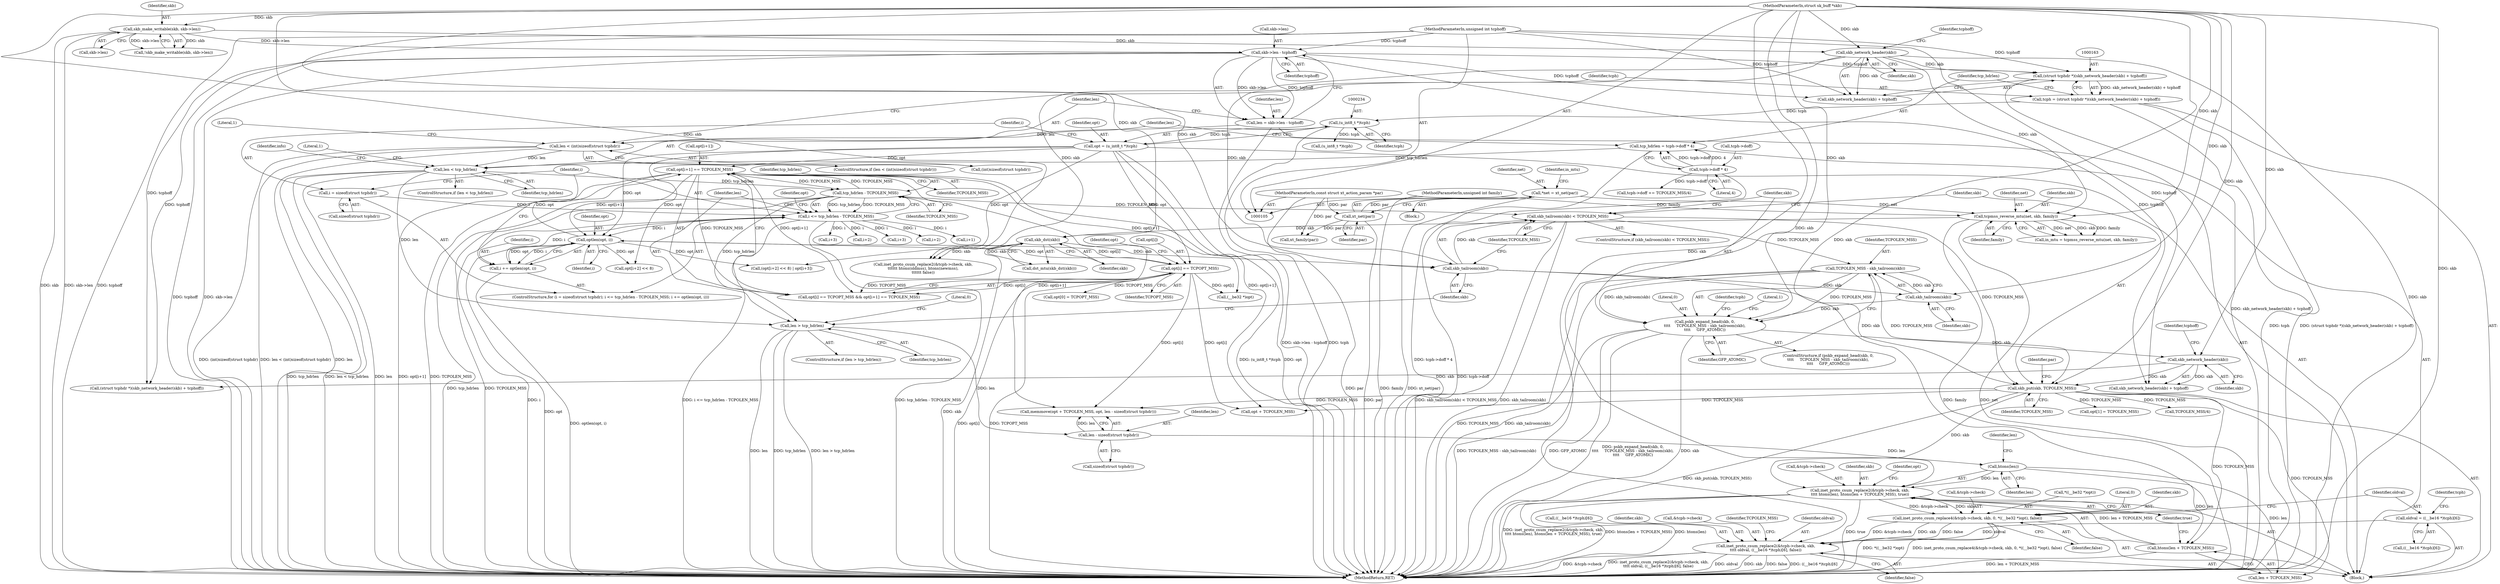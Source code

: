 digraph "0_linux_2638fd0f92d4397884fd991d8f4925cb3f081901@pointer" {
"1000459" [label="(Call,inet_proto_csum_replace2(&tcph->check, skb,\n\t\t\t\t oldval, ((__be16 *)tcph)[6], false))"];
"1000433" [label="(Call,inet_proto_csum_replace4(&tcph->check, skb, 0, *((__be32 *)opt), false))"];
"1000394" [label="(Call,inet_proto_csum_replace2(&tcph->check, skb,\n\t\t\t\t htons(len), htons(len + TCPOLEN_MSS), true))"];
"1000354" [label="(Call,skb_put(skb, TCPOLEN_MSS))"];
"1000330" [label="(Call,skb_tailroom(skb))"];
"1000165" [label="(Call,skb_network_header(skb))"];
"1000135" [label="(Call,skb_make_writable(skb, skb->len))"];
"1000106" [label="(MethodParameterIn,struct sk_buff *skb)"];
"1000206" [label="(Call,skb_dst(skb))"];
"1000197" [label="(Call,tcpmss_reverse_mtu(net, skb, family))"];
"1000190" [label="(Call,*net = xt_net(par))"];
"1000192" [label="(Call,xt_net(par))"];
"1000107" [label="(MethodParameterIn,const struct xt_action_param *par)"];
"1000108" [label="(MethodParameterIn,unsigned int family)"];
"1000351" [label="(Call,skb_network_header(skb))"];
"1000335" [label="(Call,pskb_expand_head(skb, 0,\n\t\t\t\t     TCPOLEN_MSS - skb_tailroom(skb),\n\t\t\t\t     GFP_ATOMIC))"];
"1000340" [label="(Call,skb_tailroom(skb))"];
"1000338" [label="(Call,TCPOLEN_MSS - skb_tailroom(skb))"];
"1000329" [label="(Call,skb_tailroom(skb) < TCPOLEN_MSS)"];
"1000243" [label="(Call,tcp_hdrlen - TCPOLEN_MSS)"];
"1000176" [label="(Call,len < tcp_hdrlen)"];
"1000151" [label="(Call,len < (int)sizeof(struct tcphdr))"];
"1000143" [label="(Call,len = skb->len - tcphoff)"];
"1000145" [label="(Call,skb->len - tcphoff)"];
"1000109" [label="(MethodParameterIn,unsigned int tcphoff)"];
"1000168" [label="(Call,tcp_hdrlen = tcph->doff * 4)"];
"1000170" [label="(Call,tcph->doff * 4)"];
"1000259" [label="(Call,opt[i+1] == TCPOLEN_MSS)"];
"1000231" [label="(Call,opt = (u_int8_t *)tcph)"];
"1000233" [label="(Call,(u_int8_t *)tcph)"];
"1000160" [label="(Call,tcph = (struct tcphdr *)(skb_network_header(skb) + tcphoff))"];
"1000162" [label="(Call,(struct tcphdr *)(skb_network_header(skb) + tcphoff))"];
"1000248" [label="(Call,optlen(opt, i))"];
"1000254" [label="(Call,opt[i] == TCPOPT_MSS)"];
"1000241" [label="(Call,i <= tcp_hdrlen - TCPOLEN_MSS)"];
"1000237" [label="(Call,i = sizeof(struct tcphdr))"];
"1000246" [label="(Call,i += optlen(opt, i))"];
"1000400" [label="(Call,htons(len))"];
"1000390" [label="(Call,len - sizeof(struct tcphdr))"];
"1000323" [label="(Call,len > tcp_hdrlen)"];
"1000402" [label="(Call,htons(len + TCPOLEN_MSS))"];
"1000445" [label="(Call,oldval = ((__be16 *)tcph)[6])"];
"1000331" [label="(Identifier,skb)"];
"1000391" [label="(Identifier,len)"];
"1000354" [label="(Call,skb_put(skb, TCPOLEN_MSS))"];
"1000386" [label="(Call,opt + TCPOLEN_MSS)"];
"1000439" [label="(Literal,0)"];
"1000359" [label="(Call,xt_family(par))"];
"1000171" [label="(Call,tcph->doff)"];
"1000107" [label="(MethodParameterIn,const struct xt_action_param *par)"];
"1000232" [label="(Identifier,opt)"];
"1000191" [label="(Identifier,net)"];
"1000256" [label="(Identifier,opt)"];
"1000206" [label="(Call,skb_dst(skb))"];
"1000303" [label="(Call,i+3)"];
"1000274" [label="(Call,i+2)"];
"1000466" [label="(Call,((__be16 *)tcph)[6])"];
"1000258" [label="(Identifier,TCPOPT_MSS)"];
"1000199" [label="(Identifier,skb)"];
"1000151" [label="(Call,len < (int)sizeof(struct tcphdr))"];
"1000348" [label="(Call,(struct tcphdr *)(skb_network_header(skb) + tcphoff))"];
"1000176" [label="(Call,len < tcp_hdrlen)"];
"1000340" [label="(Call,skb_tailroom(skb))"];
"1000150" [label="(ControlStructure,if (len < (int)sizeof(struct tcphdr)))"];
"1000309" [label="(Call,inet_proto_csum_replace2(&tcph->check, skb,\n\t\t\t\t\t\t htons(oldmss), htons(newmss),\n\t\t\t\t\t\t false))"];
"1000135" [label="(Call,skb_make_writable(skb, skb->len))"];
"1000380" [label="(Call,(u_int8_t *)tcph)"];
"1000464" [label="(Identifier,skb)"];
"1000353" [label="(Identifier,tcphoff)"];
"1000145" [label="(Call,skb->len - tcphoff)"];
"1000167" [label="(Identifier,tcphoff)"];
"1000390" [label="(Call,len - sizeof(struct tcphdr))"];
"1000395" [label="(Call,&tcph->check)"];
"1000399" [label="(Identifier,skb)"];
"1000241" [label="(Call,i <= tcp_hdrlen - TCPOLEN_MSS)"];
"1000196" [label="(Identifier,in_mtu)"];
"1000323" [label="(Call,len > tcp_hdrlen)"];
"1000192" [label="(Call,xt_net(par))"];
"1000356" [label="(Identifier,TCPOLEN_MSS)"];
"1000168" [label="(Call,tcp_hdrlen = tcph->doff * 4)"];
"1000236" [label="(ControlStructure,for (i = sizeof(struct tcphdr); i <= tcp_hdrlen - TCPOLEN_MSS; i += optlen(opt, i)))"];
"1000445" [label="(Call,oldval = ((__be16 *)tcph)[6])"];
"1000177" [label="(Identifier,len)"];
"1000460" [label="(Call,&tcph->check)"];
"1000144" [label="(Identifier,len)"];
"1000195" [label="(Call,in_mtu = tcpmss_reverse_mtu(net, skb, family))"];
"1000137" [label="(Call,skb->len)"];
"1000198" [label="(Identifier,net)"];
"1000231" [label="(Call,opt = (u_int8_t *)tcph)"];
"1000330" [label="(Call,skb_tailroom(skb))"];
"1000239" [label="(Call,sizeof(struct tcphdr))"];
"1000441" [label="(Call,(__be32 *)opt)"];
"1000473" [label="(Identifier,TCPOLEN_MSS)"];
"1000161" [label="(Identifier,tcph)"];
"1000385" [label="(Call,memmove(opt + TCPOLEN_MSS, opt, len - sizeof(struct tcphdr)))"];
"1000143" [label="(Call,len = skb->len - tcphoff)"];
"1000270" [label="(Call,(opt[i+2] << 8) | opt[i+3])"];
"1000164" [label="(Call,skb_network_header(skb) + tcphoff)"];
"1000454" [label="(Identifier,tcph)"];
"1000335" [label="(Call,pskb_expand_head(skb, 0,\n\t\t\t\t     TCPOLEN_MSS - skb_tailroom(skb),\n\t\t\t\t     GFP_ATOMIC))"];
"1000412" [label="(Call,opt[1] = TCPOLEN_MSS)"];
"1000197" [label="(Call,tcpmss_reverse_mtu(net, skb, family))"];
"1000324" [label="(Identifier,len)"];
"1000409" [label="(Identifier,opt)"];
"1000337" [label="(Literal,0)"];
"1000159" [label="(Literal,1)"];
"1000438" [label="(Identifier,skb)"];
"1000188" [label="(Block,)"];
"1000465" [label="(Identifier,oldval)"];
"1000392" [label="(Call,sizeof(struct tcphdr))"];
"1000394" [label="(Call,inet_proto_csum_replace2(&tcph->check, skb,\n\t\t\t\t htons(len), htons(len + TCPOLEN_MSS), true))"];
"1000265" [label="(Identifier,TCPOLEN_MSS)"];
"1000255" [label="(Call,opt[i])"];
"1000336" [label="(Identifier,skb)"];
"1000434" [label="(Call,&tcph->check)"];
"1000325" [label="(Identifier,tcp_hdrlen)"];
"1000248" [label="(Call,optlen(opt, i))"];
"1000329" [label="(Call,skb_tailroom(skb) < TCPOLEN_MSS)"];
"1000162" [label="(Call,(struct tcphdr *)(skb_network_header(skb) + tcphoff))"];
"1000260" [label="(Call,opt[i+1])"];
"1000165" [label="(Call,skb_network_header(skb))"];
"1000152" [label="(Identifier,len)"];
"1000153" [label="(Call,(int)sizeof(struct tcphdr))"];
"1000433" [label="(Call,inet_proto_csum_replace4(&tcph->check, skb, 0, *((__be32 *)opt), false))"];
"1000146" [label="(Call,skb->len)"];
"1000352" [label="(Identifier,skb)"];
"1000350" [label="(Call,skb_network_header(skb) + tcphoff)"];
"1000332" [label="(Identifier,TCPOLEN_MSS)"];
"1000160" [label="(Call,tcph = (struct tcphdr *)(skb_network_header(skb) + tcphoff))"];
"1000185" [label="(Identifier,info)"];
"1000181" [label="(Literal,1)"];
"1000347" [label="(Identifier,tcph)"];
"1000249" [label="(Identifier,opt)"];
"1000345" [label="(Literal,1)"];
"1000244" [label="(Identifier,tcp_hdrlen)"];
"1000261" [label="(Identifier,opt)"];
"1000406" [label="(Identifier,true)"];
"1000149" [label="(Identifier,tcphoff)"];
"1000351" [label="(Call,skb_network_header(skb))"];
"1000233" [label="(Call,(u_int8_t *)tcph)"];
"1000456" [label="(Call,TCPOLEN_MSS/4)"];
"1000474" [label="(MethodReturn,RET)"];
"1000207" [label="(Identifier,skb)"];
"1000401" [label="(Identifier,len)"];
"1000447" [label="(Call,((__be16 *)tcph)[6])"];
"1000190" [label="(Call,*net = xt_net(par))"];
"1000169" [label="(Identifier,tcp_hdrlen)"];
"1000106" [label="(MethodParameterIn,struct sk_buff *skb)"];
"1000134" [label="(Call,!skb_make_writable(skb, skb->len))"];
"1000446" [label="(Identifier,oldval)"];
"1000271" [label="(Call,opt[i+2] << 8)"];
"1000166" [label="(Identifier,skb)"];
"1000235" [label="(Identifier,tcph)"];
"1000327" [label="(Literal,0)"];
"1000193" [label="(Identifier,par)"];
"1000238" [label="(Identifier,i)"];
"1000245" [label="(Identifier,TCPOLEN_MSS)"];
"1000246" [label="(Call,i += optlen(opt, i))"];
"1000262" [label="(Call,i+1)"];
"1000341" [label="(Identifier,skb)"];
"1000175" [label="(ControlStructure,if (len < tcp_hdrlen))"];
"1000259" [label="(Call,opt[i+1] == TCPOLEN_MSS)"];
"1000250" [label="(Identifier,i)"];
"1000136" [label="(Identifier,skb)"];
"1000328" [label="(ControlStructure,if (skb_tailroom(skb) < TCPOLEN_MSS))"];
"1000108" [label="(MethodParameterIn,unsigned int family)"];
"1000242" [label="(Identifier,i)"];
"1000402" [label="(Call,htons(len + TCPOLEN_MSS))"];
"1000200" [label="(Identifier,family)"];
"1000471" [label="(Identifier,false)"];
"1000178" [label="(Identifier,tcp_hdrlen)"];
"1000237" [label="(Call,i = sizeof(struct tcphdr))"];
"1000342" [label="(Identifier,GFP_ATOMIC)"];
"1000403" [label="(Call,len + TCPOLEN_MSS)"];
"1000205" [label="(Call,dst_mtu(skb_dst(skb)))"];
"1000360" [label="(Identifier,par)"];
"1000280" [label="(Call,i+3)"];
"1000444" [label="(Identifier,false)"];
"1000452" [label="(Call,tcph->doff += TCPOLEN_MSS/4)"];
"1000253" [label="(Call,opt[i] == TCPOPT_MSS && opt[i+1] == TCPOLEN_MSS)"];
"1000243" [label="(Call,tcp_hdrlen - TCPOLEN_MSS)"];
"1000339" [label="(Identifier,TCPOLEN_MSS)"];
"1000109" [label="(MethodParameterIn,unsigned int tcphoff)"];
"1000400" [label="(Call,htons(len))"];
"1000170" [label="(Call,tcph->doff * 4)"];
"1000292" [label="(Call,i+2)"];
"1000174" [label="(Literal,4)"];
"1000254" [label="(Call,opt[i] == TCPOPT_MSS)"];
"1000334" [label="(ControlStructure,if (pskb_expand_head(skb, 0,\n\t\t\t\t     TCPOLEN_MSS - skb_tailroom(skb),\n\t\t\t\t     GFP_ATOMIC)))"];
"1000247" [label="(Identifier,i)"];
"1000440" [label="(Call,*((__be32 *)opt))"];
"1000111" [label="(Block,)"];
"1000355" [label="(Identifier,skb)"];
"1000322" [label="(ControlStructure,if (len > tcp_hdrlen))"];
"1000338" [label="(Call,TCPOLEN_MSS - skb_tailroom(skb))"];
"1000459" [label="(Call,inet_proto_csum_replace2(&tcph->check, skb,\n\t\t\t\t oldval, ((__be16 *)tcph)[6], false))"];
"1000407" [label="(Call,opt[0] = TCPOPT_MSS)"];
"1000404" [label="(Identifier,len)"];
"1000459" -> "1000111"  [label="AST: "];
"1000459" -> "1000471"  [label="CFG: "];
"1000460" -> "1000459"  [label="AST: "];
"1000464" -> "1000459"  [label="AST: "];
"1000465" -> "1000459"  [label="AST: "];
"1000466" -> "1000459"  [label="AST: "];
"1000471" -> "1000459"  [label="AST: "];
"1000473" -> "1000459"  [label="CFG: "];
"1000459" -> "1000474"  [label="DDG: &tcph->check"];
"1000459" -> "1000474"  [label="DDG: inet_proto_csum_replace2(&tcph->check, skb,\n\t\t\t\t oldval, ((__be16 *)tcph)[6], false)"];
"1000459" -> "1000474"  [label="DDG: oldval"];
"1000459" -> "1000474"  [label="DDG: skb"];
"1000459" -> "1000474"  [label="DDG: false"];
"1000459" -> "1000474"  [label="DDG: ((__be16 *)tcph)[6]"];
"1000433" -> "1000459"  [label="DDG: &tcph->check"];
"1000433" -> "1000459"  [label="DDG: skb"];
"1000433" -> "1000459"  [label="DDG: false"];
"1000106" -> "1000459"  [label="DDG: skb"];
"1000445" -> "1000459"  [label="DDG: oldval"];
"1000433" -> "1000111"  [label="AST: "];
"1000433" -> "1000444"  [label="CFG: "];
"1000434" -> "1000433"  [label="AST: "];
"1000438" -> "1000433"  [label="AST: "];
"1000439" -> "1000433"  [label="AST: "];
"1000440" -> "1000433"  [label="AST: "];
"1000444" -> "1000433"  [label="AST: "];
"1000446" -> "1000433"  [label="CFG: "];
"1000433" -> "1000474"  [label="DDG: *((__be32 *)opt)"];
"1000433" -> "1000474"  [label="DDG: inet_proto_csum_replace4(&tcph->check, skb, 0, *((__be32 *)opt), false)"];
"1000394" -> "1000433"  [label="DDG: &tcph->check"];
"1000394" -> "1000433"  [label="DDG: skb"];
"1000106" -> "1000433"  [label="DDG: skb"];
"1000394" -> "1000111"  [label="AST: "];
"1000394" -> "1000406"  [label="CFG: "];
"1000395" -> "1000394"  [label="AST: "];
"1000399" -> "1000394"  [label="AST: "];
"1000400" -> "1000394"  [label="AST: "];
"1000402" -> "1000394"  [label="AST: "];
"1000406" -> "1000394"  [label="AST: "];
"1000409" -> "1000394"  [label="CFG: "];
"1000394" -> "1000474"  [label="DDG: inet_proto_csum_replace2(&tcph->check, skb,\n\t\t\t\t htons(len), htons(len + TCPOLEN_MSS), true)"];
"1000394" -> "1000474"  [label="DDG: htons(len + TCPOLEN_MSS)"];
"1000394" -> "1000474"  [label="DDG: htons(len)"];
"1000394" -> "1000474"  [label="DDG: true"];
"1000354" -> "1000394"  [label="DDG: skb"];
"1000106" -> "1000394"  [label="DDG: skb"];
"1000400" -> "1000394"  [label="DDG: len"];
"1000402" -> "1000394"  [label="DDG: len + TCPOLEN_MSS"];
"1000354" -> "1000111"  [label="AST: "];
"1000354" -> "1000356"  [label="CFG: "];
"1000355" -> "1000354"  [label="AST: "];
"1000356" -> "1000354"  [label="AST: "];
"1000360" -> "1000354"  [label="CFG: "];
"1000354" -> "1000474"  [label="DDG: skb_put(skb, TCPOLEN_MSS)"];
"1000330" -> "1000354"  [label="DDG: skb"];
"1000351" -> "1000354"  [label="DDG: skb"];
"1000106" -> "1000354"  [label="DDG: skb"];
"1000338" -> "1000354"  [label="DDG: TCPOLEN_MSS"];
"1000329" -> "1000354"  [label="DDG: TCPOLEN_MSS"];
"1000354" -> "1000385"  [label="DDG: TCPOLEN_MSS"];
"1000354" -> "1000386"  [label="DDG: TCPOLEN_MSS"];
"1000354" -> "1000402"  [label="DDG: TCPOLEN_MSS"];
"1000354" -> "1000403"  [label="DDG: TCPOLEN_MSS"];
"1000354" -> "1000412"  [label="DDG: TCPOLEN_MSS"];
"1000354" -> "1000456"  [label="DDG: TCPOLEN_MSS"];
"1000330" -> "1000329"  [label="AST: "];
"1000330" -> "1000331"  [label="CFG: "];
"1000331" -> "1000330"  [label="AST: "];
"1000332" -> "1000330"  [label="CFG: "];
"1000330" -> "1000329"  [label="DDG: skb"];
"1000165" -> "1000330"  [label="DDG: skb"];
"1000206" -> "1000330"  [label="DDG: skb"];
"1000106" -> "1000330"  [label="DDG: skb"];
"1000330" -> "1000340"  [label="DDG: skb"];
"1000165" -> "1000164"  [label="AST: "];
"1000165" -> "1000166"  [label="CFG: "];
"1000166" -> "1000165"  [label="AST: "];
"1000167" -> "1000165"  [label="CFG: "];
"1000165" -> "1000474"  [label="DDG: skb"];
"1000165" -> "1000162"  [label="DDG: skb"];
"1000165" -> "1000164"  [label="DDG: skb"];
"1000135" -> "1000165"  [label="DDG: skb"];
"1000106" -> "1000165"  [label="DDG: skb"];
"1000165" -> "1000197"  [label="DDG: skb"];
"1000165" -> "1000309"  [label="DDG: skb"];
"1000135" -> "1000134"  [label="AST: "];
"1000135" -> "1000137"  [label="CFG: "];
"1000136" -> "1000135"  [label="AST: "];
"1000137" -> "1000135"  [label="AST: "];
"1000134" -> "1000135"  [label="CFG: "];
"1000135" -> "1000474"  [label="DDG: skb"];
"1000135" -> "1000474"  [label="DDG: skb->len"];
"1000135" -> "1000134"  [label="DDG: skb"];
"1000135" -> "1000134"  [label="DDG: skb->len"];
"1000106" -> "1000135"  [label="DDG: skb"];
"1000135" -> "1000145"  [label="DDG: skb->len"];
"1000106" -> "1000105"  [label="AST: "];
"1000106" -> "1000474"  [label="DDG: skb"];
"1000106" -> "1000197"  [label="DDG: skb"];
"1000106" -> "1000206"  [label="DDG: skb"];
"1000106" -> "1000309"  [label="DDG: skb"];
"1000106" -> "1000335"  [label="DDG: skb"];
"1000106" -> "1000340"  [label="DDG: skb"];
"1000106" -> "1000351"  [label="DDG: skb"];
"1000206" -> "1000205"  [label="AST: "];
"1000206" -> "1000207"  [label="CFG: "];
"1000207" -> "1000206"  [label="AST: "];
"1000205" -> "1000206"  [label="CFG: "];
"1000206" -> "1000474"  [label="DDG: skb"];
"1000206" -> "1000205"  [label="DDG: skb"];
"1000197" -> "1000206"  [label="DDG: skb"];
"1000206" -> "1000309"  [label="DDG: skb"];
"1000197" -> "1000195"  [label="AST: "];
"1000197" -> "1000200"  [label="CFG: "];
"1000198" -> "1000197"  [label="AST: "];
"1000199" -> "1000197"  [label="AST: "];
"1000200" -> "1000197"  [label="AST: "];
"1000195" -> "1000197"  [label="CFG: "];
"1000197" -> "1000474"  [label="DDG: family"];
"1000197" -> "1000474"  [label="DDG: net"];
"1000197" -> "1000195"  [label="DDG: net"];
"1000197" -> "1000195"  [label="DDG: skb"];
"1000197" -> "1000195"  [label="DDG: family"];
"1000190" -> "1000197"  [label="DDG: net"];
"1000108" -> "1000197"  [label="DDG: family"];
"1000190" -> "1000188"  [label="AST: "];
"1000190" -> "1000192"  [label="CFG: "];
"1000191" -> "1000190"  [label="AST: "];
"1000192" -> "1000190"  [label="AST: "];
"1000196" -> "1000190"  [label="CFG: "];
"1000190" -> "1000474"  [label="DDG: xt_net(par)"];
"1000192" -> "1000190"  [label="DDG: par"];
"1000192" -> "1000193"  [label="CFG: "];
"1000193" -> "1000192"  [label="AST: "];
"1000192" -> "1000474"  [label="DDG: par"];
"1000107" -> "1000192"  [label="DDG: par"];
"1000192" -> "1000359"  [label="DDG: par"];
"1000107" -> "1000105"  [label="AST: "];
"1000107" -> "1000474"  [label="DDG: par"];
"1000107" -> "1000359"  [label="DDG: par"];
"1000108" -> "1000105"  [label="AST: "];
"1000108" -> "1000474"  [label="DDG: family"];
"1000351" -> "1000350"  [label="AST: "];
"1000351" -> "1000352"  [label="CFG: "];
"1000352" -> "1000351"  [label="AST: "];
"1000353" -> "1000351"  [label="CFG: "];
"1000351" -> "1000348"  [label="DDG: skb"];
"1000351" -> "1000350"  [label="DDG: skb"];
"1000335" -> "1000351"  [label="DDG: skb"];
"1000335" -> "1000334"  [label="AST: "];
"1000335" -> "1000342"  [label="CFG: "];
"1000336" -> "1000335"  [label="AST: "];
"1000337" -> "1000335"  [label="AST: "];
"1000338" -> "1000335"  [label="AST: "];
"1000342" -> "1000335"  [label="AST: "];
"1000345" -> "1000335"  [label="CFG: "];
"1000347" -> "1000335"  [label="CFG: "];
"1000335" -> "1000474"  [label="DDG: skb"];
"1000335" -> "1000474"  [label="DDG: TCPOLEN_MSS - skb_tailroom(skb)"];
"1000335" -> "1000474"  [label="DDG: GFP_ATOMIC"];
"1000335" -> "1000474"  [label="DDG: pskb_expand_head(skb, 0,\n\t\t\t\t     TCPOLEN_MSS - skb_tailroom(skb),\n\t\t\t\t     GFP_ATOMIC)"];
"1000340" -> "1000335"  [label="DDG: skb"];
"1000338" -> "1000335"  [label="DDG: TCPOLEN_MSS"];
"1000338" -> "1000335"  [label="DDG: skb_tailroom(skb)"];
"1000340" -> "1000338"  [label="AST: "];
"1000340" -> "1000341"  [label="CFG: "];
"1000341" -> "1000340"  [label="AST: "];
"1000338" -> "1000340"  [label="CFG: "];
"1000340" -> "1000338"  [label="DDG: skb"];
"1000339" -> "1000338"  [label="AST: "];
"1000342" -> "1000338"  [label="CFG: "];
"1000338" -> "1000474"  [label="DDG: TCPOLEN_MSS"];
"1000338" -> "1000474"  [label="DDG: skb_tailroom(skb)"];
"1000329" -> "1000338"  [label="DDG: TCPOLEN_MSS"];
"1000329" -> "1000328"  [label="AST: "];
"1000329" -> "1000332"  [label="CFG: "];
"1000332" -> "1000329"  [label="AST: "];
"1000336" -> "1000329"  [label="CFG: "];
"1000355" -> "1000329"  [label="CFG: "];
"1000329" -> "1000474"  [label="DDG: skb_tailroom(skb) < TCPOLEN_MSS"];
"1000329" -> "1000474"  [label="DDG: skb_tailroom(skb)"];
"1000243" -> "1000329"  [label="DDG: TCPOLEN_MSS"];
"1000243" -> "1000241"  [label="AST: "];
"1000243" -> "1000245"  [label="CFG: "];
"1000244" -> "1000243"  [label="AST: "];
"1000245" -> "1000243"  [label="AST: "];
"1000241" -> "1000243"  [label="CFG: "];
"1000243" -> "1000474"  [label="DDG: tcp_hdrlen"];
"1000243" -> "1000474"  [label="DDG: TCPOLEN_MSS"];
"1000243" -> "1000241"  [label="DDG: tcp_hdrlen"];
"1000243" -> "1000241"  [label="DDG: TCPOLEN_MSS"];
"1000176" -> "1000243"  [label="DDG: tcp_hdrlen"];
"1000259" -> "1000243"  [label="DDG: TCPOLEN_MSS"];
"1000243" -> "1000259"  [label="DDG: TCPOLEN_MSS"];
"1000243" -> "1000323"  [label="DDG: tcp_hdrlen"];
"1000176" -> "1000175"  [label="AST: "];
"1000176" -> "1000178"  [label="CFG: "];
"1000177" -> "1000176"  [label="AST: "];
"1000178" -> "1000176"  [label="AST: "];
"1000181" -> "1000176"  [label="CFG: "];
"1000185" -> "1000176"  [label="CFG: "];
"1000176" -> "1000474"  [label="DDG: tcp_hdrlen"];
"1000176" -> "1000474"  [label="DDG: len < tcp_hdrlen"];
"1000176" -> "1000474"  [label="DDG: len"];
"1000151" -> "1000176"  [label="DDG: len"];
"1000168" -> "1000176"  [label="DDG: tcp_hdrlen"];
"1000176" -> "1000323"  [label="DDG: len"];
"1000151" -> "1000150"  [label="AST: "];
"1000151" -> "1000153"  [label="CFG: "];
"1000152" -> "1000151"  [label="AST: "];
"1000153" -> "1000151"  [label="AST: "];
"1000159" -> "1000151"  [label="CFG: "];
"1000161" -> "1000151"  [label="CFG: "];
"1000151" -> "1000474"  [label="DDG: len < (int)sizeof(struct tcphdr)"];
"1000151" -> "1000474"  [label="DDG: len"];
"1000151" -> "1000474"  [label="DDG: (int)sizeof(struct tcphdr)"];
"1000143" -> "1000151"  [label="DDG: len"];
"1000143" -> "1000111"  [label="AST: "];
"1000143" -> "1000145"  [label="CFG: "];
"1000144" -> "1000143"  [label="AST: "];
"1000145" -> "1000143"  [label="AST: "];
"1000152" -> "1000143"  [label="CFG: "];
"1000143" -> "1000474"  [label="DDG: skb->len - tcphoff"];
"1000145" -> "1000143"  [label="DDG: skb->len"];
"1000145" -> "1000143"  [label="DDG: tcphoff"];
"1000145" -> "1000149"  [label="CFG: "];
"1000146" -> "1000145"  [label="AST: "];
"1000149" -> "1000145"  [label="AST: "];
"1000145" -> "1000474"  [label="DDG: tcphoff"];
"1000145" -> "1000474"  [label="DDG: skb->len"];
"1000109" -> "1000145"  [label="DDG: tcphoff"];
"1000145" -> "1000162"  [label="DDG: tcphoff"];
"1000145" -> "1000164"  [label="DDG: tcphoff"];
"1000145" -> "1000348"  [label="DDG: tcphoff"];
"1000145" -> "1000350"  [label="DDG: tcphoff"];
"1000109" -> "1000105"  [label="AST: "];
"1000109" -> "1000474"  [label="DDG: tcphoff"];
"1000109" -> "1000162"  [label="DDG: tcphoff"];
"1000109" -> "1000164"  [label="DDG: tcphoff"];
"1000109" -> "1000348"  [label="DDG: tcphoff"];
"1000109" -> "1000350"  [label="DDG: tcphoff"];
"1000168" -> "1000111"  [label="AST: "];
"1000168" -> "1000170"  [label="CFG: "];
"1000169" -> "1000168"  [label="AST: "];
"1000170" -> "1000168"  [label="AST: "];
"1000177" -> "1000168"  [label="CFG: "];
"1000168" -> "1000474"  [label="DDG: tcph->doff * 4"];
"1000170" -> "1000168"  [label="DDG: tcph->doff"];
"1000170" -> "1000168"  [label="DDG: 4"];
"1000170" -> "1000174"  [label="CFG: "];
"1000171" -> "1000170"  [label="AST: "];
"1000174" -> "1000170"  [label="AST: "];
"1000170" -> "1000474"  [label="DDG: tcph->doff"];
"1000170" -> "1000452"  [label="DDG: tcph->doff"];
"1000259" -> "1000253"  [label="AST: "];
"1000259" -> "1000265"  [label="CFG: "];
"1000260" -> "1000259"  [label="AST: "];
"1000265" -> "1000259"  [label="AST: "];
"1000253" -> "1000259"  [label="CFG: "];
"1000259" -> "1000474"  [label="DDG: opt[i+1]"];
"1000259" -> "1000474"  [label="DDG: TCPOLEN_MSS"];
"1000259" -> "1000248"  [label="DDG: opt[i+1]"];
"1000259" -> "1000253"  [label="DDG: opt[i+1]"];
"1000259" -> "1000253"  [label="DDG: TCPOLEN_MSS"];
"1000231" -> "1000259"  [label="DDG: opt"];
"1000248" -> "1000259"  [label="DDG: opt"];
"1000259" -> "1000385"  [label="DDG: opt[i+1]"];
"1000259" -> "1000386"  [label="DDG: opt[i+1]"];
"1000259" -> "1000441"  [label="DDG: opt[i+1]"];
"1000231" -> "1000111"  [label="AST: "];
"1000231" -> "1000233"  [label="CFG: "];
"1000232" -> "1000231"  [label="AST: "];
"1000233" -> "1000231"  [label="AST: "];
"1000238" -> "1000231"  [label="CFG: "];
"1000231" -> "1000474"  [label="DDG: (u_int8_t *)tcph"];
"1000231" -> "1000474"  [label="DDG: opt"];
"1000233" -> "1000231"  [label="DDG: tcph"];
"1000231" -> "1000248"  [label="DDG: opt"];
"1000231" -> "1000254"  [label="DDG: opt"];
"1000231" -> "1000271"  [label="DDG: opt"];
"1000231" -> "1000270"  [label="DDG: opt"];
"1000233" -> "1000235"  [label="CFG: "];
"1000234" -> "1000233"  [label="AST: "];
"1000235" -> "1000233"  [label="AST: "];
"1000233" -> "1000474"  [label="DDG: tcph"];
"1000160" -> "1000233"  [label="DDG: tcph"];
"1000233" -> "1000380"  [label="DDG: tcph"];
"1000160" -> "1000111"  [label="AST: "];
"1000160" -> "1000162"  [label="CFG: "];
"1000161" -> "1000160"  [label="AST: "];
"1000162" -> "1000160"  [label="AST: "];
"1000169" -> "1000160"  [label="CFG: "];
"1000160" -> "1000474"  [label="DDG: (struct tcphdr *)(skb_network_header(skb) + tcphoff)"];
"1000160" -> "1000474"  [label="DDG: tcph"];
"1000162" -> "1000160"  [label="DDG: skb_network_header(skb) + tcphoff"];
"1000162" -> "1000164"  [label="CFG: "];
"1000163" -> "1000162"  [label="AST: "];
"1000164" -> "1000162"  [label="AST: "];
"1000162" -> "1000474"  [label="DDG: skb_network_header(skb) + tcphoff"];
"1000248" -> "1000246"  [label="AST: "];
"1000248" -> "1000250"  [label="CFG: "];
"1000249" -> "1000248"  [label="AST: "];
"1000250" -> "1000248"  [label="AST: "];
"1000246" -> "1000248"  [label="CFG: "];
"1000248" -> "1000474"  [label="DDG: opt"];
"1000248" -> "1000246"  [label="DDG: opt"];
"1000248" -> "1000246"  [label="DDG: i"];
"1000254" -> "1000248"  [label="DDG: opt[i]"];
"1000241" -> "1000248"  [label="DDG: i"];
"1000248" -> "1000254"  [label="DDG: opt"];
"1000248" -> "1000271"  [label="DDG: opt"];
"1000248" -> "1000270"  [label="DDG: opt"];
"1000254" -> "1000253"  [label="AST: "];
"1000254" -> "1000258"  [label="CFG: "];
"1000255" -> "1000254"  [label="AST: "];
"1000258" -> "1000254"  [label="AST: "];
"1000261" -> "1000254"  [label="CFG: "];
"1000253" -> "1000254"  [label="CFG: "];
"1000254" -> "1000474"  [label="DDG: opt[i]"];
"1000254" -> "1000474"  [label="DDG: TCPOPT_MSS"];
"1000254" -> "1000253"  [label="DDG: opt[i]"];
"1000254" -> "1000253"  [label="DDG: TCPOPT_MSS"];
"1000254" -> "1000385"  [label="DDG: opt[i]"];
"1000254" -> "1000386"  [label="DDG: opt[i]"];
"1000254" -> "1000407"  [label="DDG: TCPOPT_MSS"];
"1000254" -> "1000441"  [label="DDG: opt[i]"];
"1000241" -> "1000236"  [label="AST: "];
"1000242" -> "1000241"  [label="AST: "];
"1000256" -> "1000241"  [label="CFG: "];
"1000324" -> "1000241"  [label="CFG: "];
"1000241" -> "1000474"  [label="DDG: i"];
"1000241" -> "1000474"  [label="DDG: i <= tcp_hdrlen - TCPOLEN_MSS"];
"1000241" -> "1000474"  [label="DDG: tcp_hdrlen - TCPOLEN_MSS"];
"1000237" -> "1000241"  [label="DDG: i"];
"1000246" -> "1000241"  [label="DDG: i"];
"1000241" -> "1000262"  [label="DDG: i"];
"1000241" -> "1000274"  [label="DDG: i"];
"1000241" -> "1000280"  [label="DDG: i"];
"1000241" -> "1000292"  [label="DDG: i"];
"1000241" -> "1000303"  [label="DDG: i"];
"1000237" -> "1000236"  [label="AST: "];
"1000237" -> "1000239"  [label="CFG: "];
"1000238" -> "1000237"  [label="AST: "];
"1000239" -> "1000237"  [label="AST: "];
"1000242" -> "1000237"  [label="CFG: "];
"1000246" -> "1000236"  [label="AST: "];
"1000247" -> "1000246"  [label="AST: "];
"1000242" -> "1000246"  [label="CFG: "];
"1000246" -> "1000474"  [label="DDG: optlen(opt, i)"];
"1000400" -> "1000401"  [label="CFG: "];
"1000401" -> "1000400"  [label="AST: "];
"1000404" -> "1000400"  [label="CFG: "];
"1000390" -> "1000400"  [label="DDG: len"];
"1000400" -> "1000402"  [label="DDG: len"];
"1000400" -> "1000403"  [label="DDG: len"];
"1000390" -> "1000385"  [label="AST: "];
"1000390" -> "1000392"  [label="CFG: "];
"1000391" -> "1000390"  [label="AST: "];
"1000392" -> "1000390"  [label="AST: "];
"1000385" -> "1000390"  [label="CFG: "];
"1000390" -> "1000385"  [label="DDG: len"];
"1000323" -> "1000390"  [label="DDG: len"];
"1000323" -> "1000322"  [label="AST: "];
"1000323" -> "1000325"  [label="CFG: "];
"1000324" -> "1000323"  [label="AST: "];
"1000325" -> "1000323"  [label="AST: "];
"1000327" -> "1000323"  [label="CFG: "];
"1000331" -> "1000323"  [label="CFG: "];
"1000323" -> "1000474"  [label="DDG: len"];
"1000323" -> "1000474"  [label="DDG: tcp_hdrlen"];
"1000323" -> "1000474"  [label="DDG: len > tcp_hdrlen"];
"1000402" -> "1000403"  [label="CFG: "];
"1000403" -> "1000402"  [label="AST: "];
"1000406" -> "1000402"  [label="CFG: "];
"1000402" -> "1000474"  [label="DDG: len + TCPOLEN_MSS"];
"1000445" -> "1000111"  [label="AST: "];
"1000445" -> "1000447"  [label="CFG: "];
"1000446" -> "1000445"  [label="AST: "];
"1000447" -> "1000445"  [label="AST: "];
"1000454" -> "1000445"  [label="CFG: "];
}
